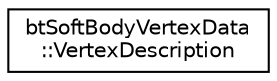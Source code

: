 digraph "Graphical Class Hierarchy"
{
  edge [fontname="Helvetica",fontsize="10",labelfontname="Helvetica",labelfontsize="10"];
  node [fontname="Helvetica",fontsize="10",shape=record];
  rankdir="LR";
  Node1 [label="btSoftBodyVertexData\l::VertexDescription",height=0.2,width=0.4,color="black", fillcolor="white", style="filled",URL="$classbt_soft_body_vertex_data_1_1_vertex_description.html"];
}
